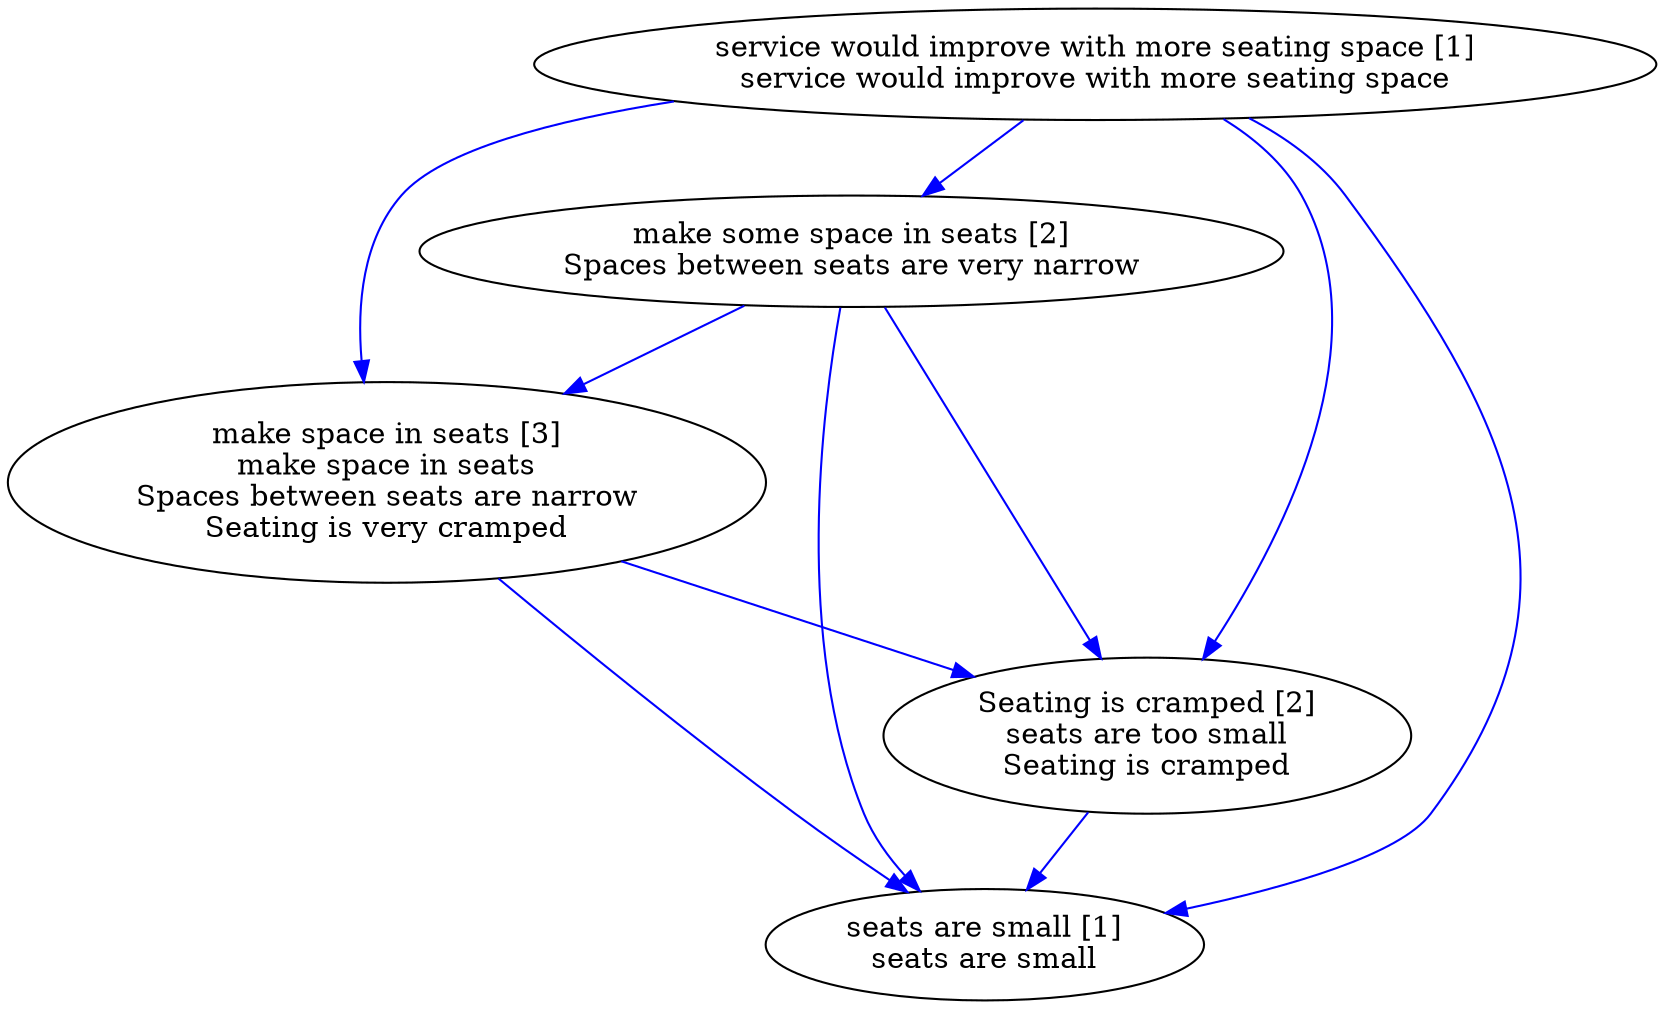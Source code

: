 digraph collapsedGraph {
"make some space in seats [2]\nSpaces between seats are very narrow""make space in seats [3]\nmake space in seats\nSpaces between seats are narrow\nSeating is very cramped""Seating is cramped [2]\nseats are too small\nSeating is cramped""seats are small [1]\nseats are small""service would improve with more seating space [1]\nservice would improve with more seating space""make some space in seats [2]\nSpaces between seats are very narrow" -> "make space in seats [3]\nmake space in seats\nSpaces between seats are narrow\nSeating is very cramped" [color=blue]
"make some space in seats [2]\nSpaces between seats are very narrow" -> "seats are small [1]\nseats are small" [color=blue]
"make space in seats [3]\nmake space in seats\nSpaces between seats are narrow\nSeating is very cramped" -> "Seating is cramped [2]\nseats are too small\nSeating is cramped" [color=blue]
"service would improve with more seating space [1]\nservice would improve with more seating space" -> "make space in seats [3]\nmake space in seats\nSpaces between seats are narrow\nSeating is very cramped" [color=blue]
"make some space in seats [2]\nSpaces between seats are very narrow" -> "Seating is cramped [2]\nseats are too small\nSeating is cramped" [color=blue]
"make space in seats [3]\nmake space in seats\nSpaces between seats are narrow\nSeating is very cramped" -> "seats are small [1]\nseats are small" [color=blue]
"service would improve with more seating space [1]\nservice would improve with more seating space" -> "Seating is cramped [2]\nseats are too small\nSeating is cramped" [color=blue]
"service would improve with more seating space [1]\nservice would improve with more seating space" -> "seats are small [1]\nseats are small" [color=blue]
"Seating is cramped [2]\nseats are too small\nSeating is cramped" -> "seats are small [1]\nseats are small" [color=blue]
"service would improve with more seating space [1]\nservice would improve with more seating space" -> "make some space in seats [2]\nSpaces between seats are very narrow" [color=blue]
}